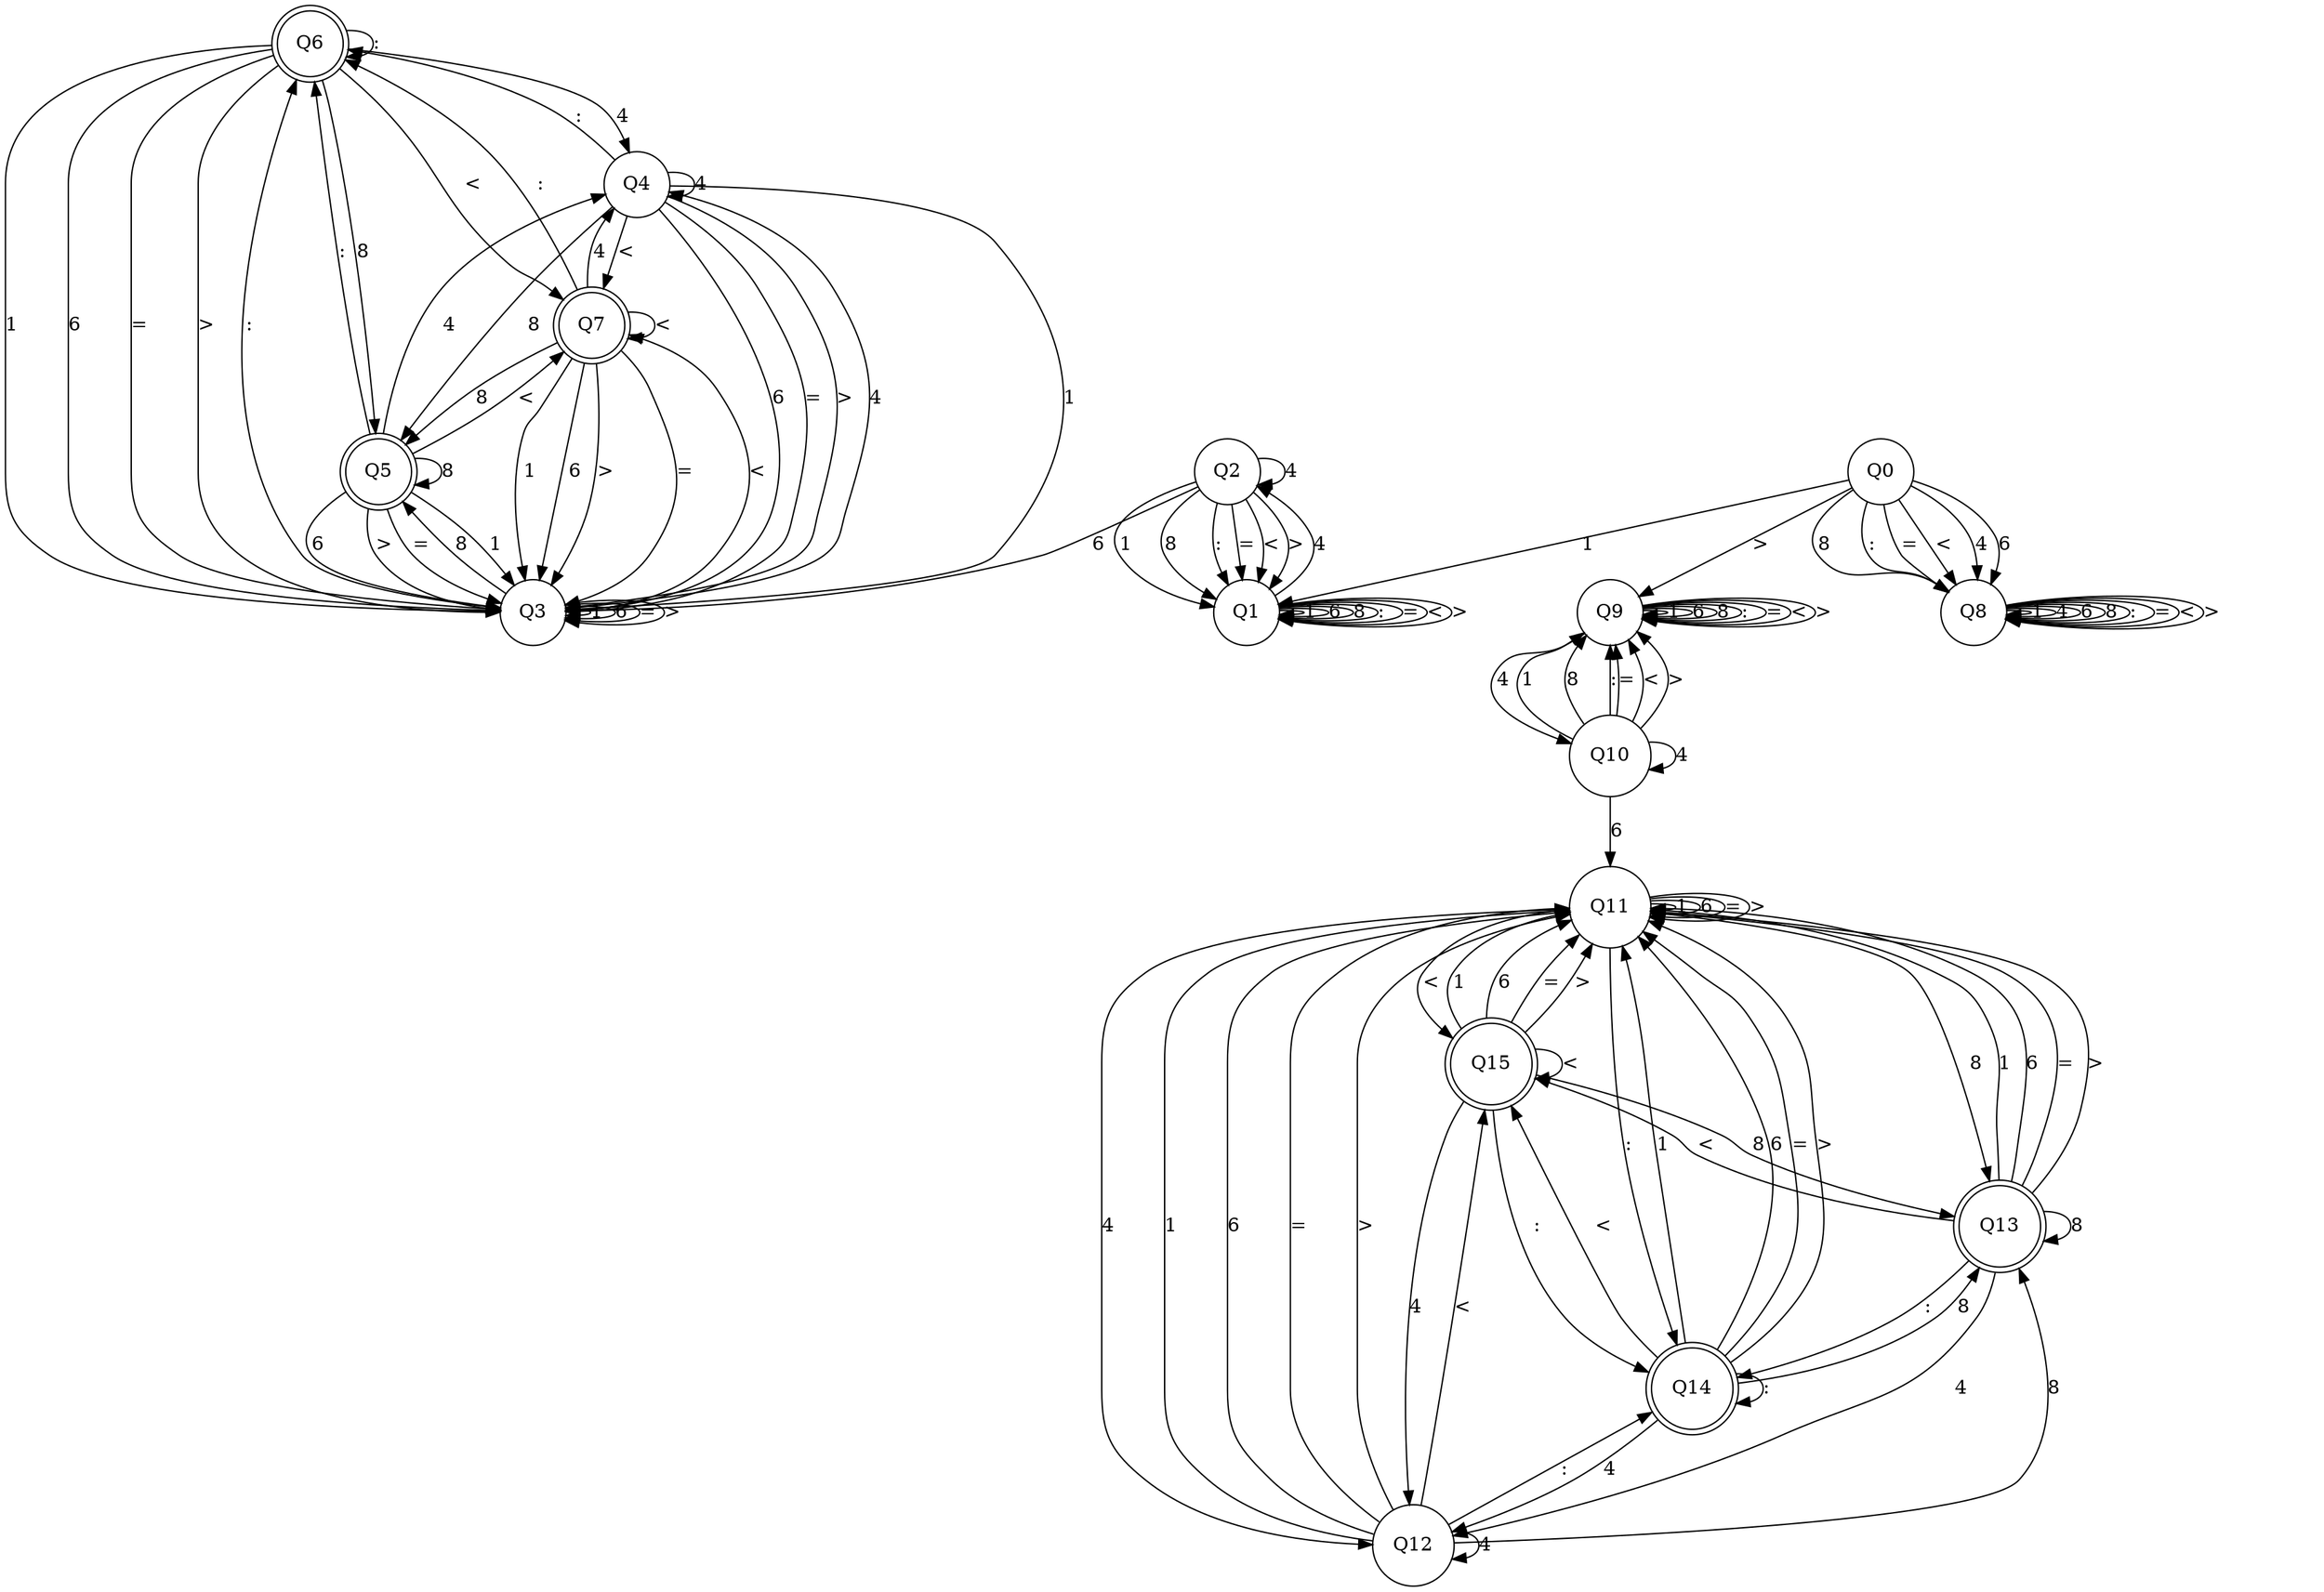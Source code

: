 digraph re_dfa {
Q6 [shape=doublecircle];
Q8 [shape=circle];
Q4 [shape=circle];
Q15 [shape=doublecircle];
Q3 [shape=circle];
Q10 [shape=circle];
Q11 [shape=circle];
Q2 [shape=circle];
Q12 [shape=circle];
Q9 [shape=circle];
Q14 [shape=doublecircle];
Q13 [shape=doublecircle];
Q0 [shape=circle];
Q5 [shape=doublecircle];
Q1 [shape=circle];
Q7 [shape=doublecircle];
Q6 -> Q3  [label=1];
Q6 -> Q4  [label=4];
Q6 -> Q3  [label=6];
Q6 -> Q5  [label=8];
Q6 -> Q6  [label=":"];
Q6 -> Q3  [label="="];
Q6 -> Q7  [label="<"];
Q6 -> Q3  [label=">"];
Q8 -> Q8  [label=1];
Q8 -> Q8  [label=4];
Q8 -> Q8  [label=6];
Q8 -> Q8  [label=8];
Q8 -> Q8  [label=":"];
Q8 -> Q8  [label="="];
Q8 -> Q8  [label="<"];
Q8 -> Q8  [label=">"];
Q4 -> Q3  [label=1];
Q4 -> Q4  [label=4];
Q4 -> Q3  [label=6];
Q4 -> Q5  [label=8];
Q4 -> Q6  [label=":"];
Q4 -> Q3  [label="="];
Q4 -> Q7  [label="<"];
Q4 -> Q3  [label=">"];
Q15 -> Q11  [label=1];
Q15 -> Q12  [label=4];
Q15 -> Q11  [label=6];
Q15 -> Q13  [label=8];
Q15 -> Q14  [label=":"];
Q15 -> Q11  [label="="];
Q15 -> Q15  [label="<"];
Q15 -> Q11  [label=">"];
Q3 -> Q3  [label=1];
Q3 -> Q4  [label=4];
Q3 -> Q3  [label=6];
Q3 -> Q5  [label=8];
Q3 -> Q6  [label=":"];
Q3 -> Q3  [label="="];
Q3 -> Q7  [label="<"];
Q3 -> Q3  [label=">"];
Q10 -> Q9  [label=1];
Q10 -> Q10  [label=4];
Q10 -> Q11  [label=6];
Q10 -> Q9  [label=8];
Q10 -> Q9  [label=":"];
Q10 -> Q9  [label="="];
Q10 -> Q9  [label="<"];
Q10 -> Q9  [label=">"];
Q11 -> Q11  [label=1];
Q11 -> Q12  [label=4];
Q11 -> Q11  [label=6];
Q11 -> Q13  [label=8];
Q11 -> Q14  [label=":"];
Q11 -> Q11  [label="="];
Q11 -> Q15  [label="<"];
Q11 -> Q11  [label=">"];
Q2 -> Q1  [label=1];
Q2 -> Q2  [label=4];
Q2 -> Q3  [label=6];
Q2 -> Q1  [label=8];
Q2 -> Q1  [label=":"];
Q2 -> Q1  [label="="];
Q2 -> Q1  [label="<"];
Q2 -> Q1  [label=">"];
Q12 -> Q11  [label=1];
Q12 -> Q12  [label=4];
Q12 -> Q11  [label=6];
Q12 -> Q13  [label=8];
Q12 -> Q14  [label=":"];
Q12 -> Q11  [label="="];
Q12 -> Q15  [label="<"];
Q12 -> Q11  [label=">"];
Q9 -> Q9  [label=1];
Q9 -> Q10  [label=4];
Q9 -> Q9  [label=6];
Q9 -> Q9  [label=8];
Q9 -> Q9  [label=":"];
Q9 -> Q9  [label="="];
Q9 -> Q9  [label="<"];
Q9 -> Q9  [label=">"];
Q14 -> Q11  [label=1];
Q14 -> Q12  [label=4];
Q14 -> Q11  [label=6];
Q14 -> Q13  [label=8];
Q14 -> Q14  [label=":"];
Q14 -> Q11  [label="="];
Q14 -> Q15  [label="<"];
Q14 -> Q11  [label=">"];
Q13 -> Q11  [label=1];
Q13 -> Q12  [label=4];
Q13 -> Q11  [label=6];
Q13 -> Q13  [label=8];
Q13 -> Q14  [label=":"];
Q13 -> Q11  [label="="];
Q13 -> Q15  [label="<"];
Q13 -> Q11  [label=">"];
Q0 -> Q1  [label=1];
Q0 -> Q8  [label=4];
Q0 -> Q8  [label=6];
Q0 -> Q8  [label=8];
Q0 -> Q8  [label=":"];
Q0 -> Q8  [label="="];
Q0 -> Q8  [label="<"];
Q0 -> Q9  [label=">"];
Q5 -> Q3  [label=1];
Q5 -> Q4  [label=4];
Q5 -> Q3  [label=6];
Q5 -> Q5  [label=8];
Q5 -> Q6  [label=":"];
Q5 -> Q3  [label="="];
Q5 -> Q7  [label="<"];
Q5 -> Q3  [label=">"];
Q1 -> Q1  [label=1];
Q1 -> Q2  [label=4];
Q1 -> Q1  [label=6];
Q1 -> Q1  [label=8];
Q1 -> Q1  [label=":"];
Q1 -> Q1  [label="="];
Q1 -> Q1  [label="<"];
Q1 -> Q1  [label=">"];
Q7 -> Q3  [label=1];
Q7 -> Q4  [label=4];
Q7 -> Q3  [label=6];
Q7 -> Q5  [label=8];
Q7 -> Q6  [label=":"];
Q7 -> Q3  [label="="];
Q7 -> Q7  [label="<"];
Q7 -> Q3  [label=">"];
}
